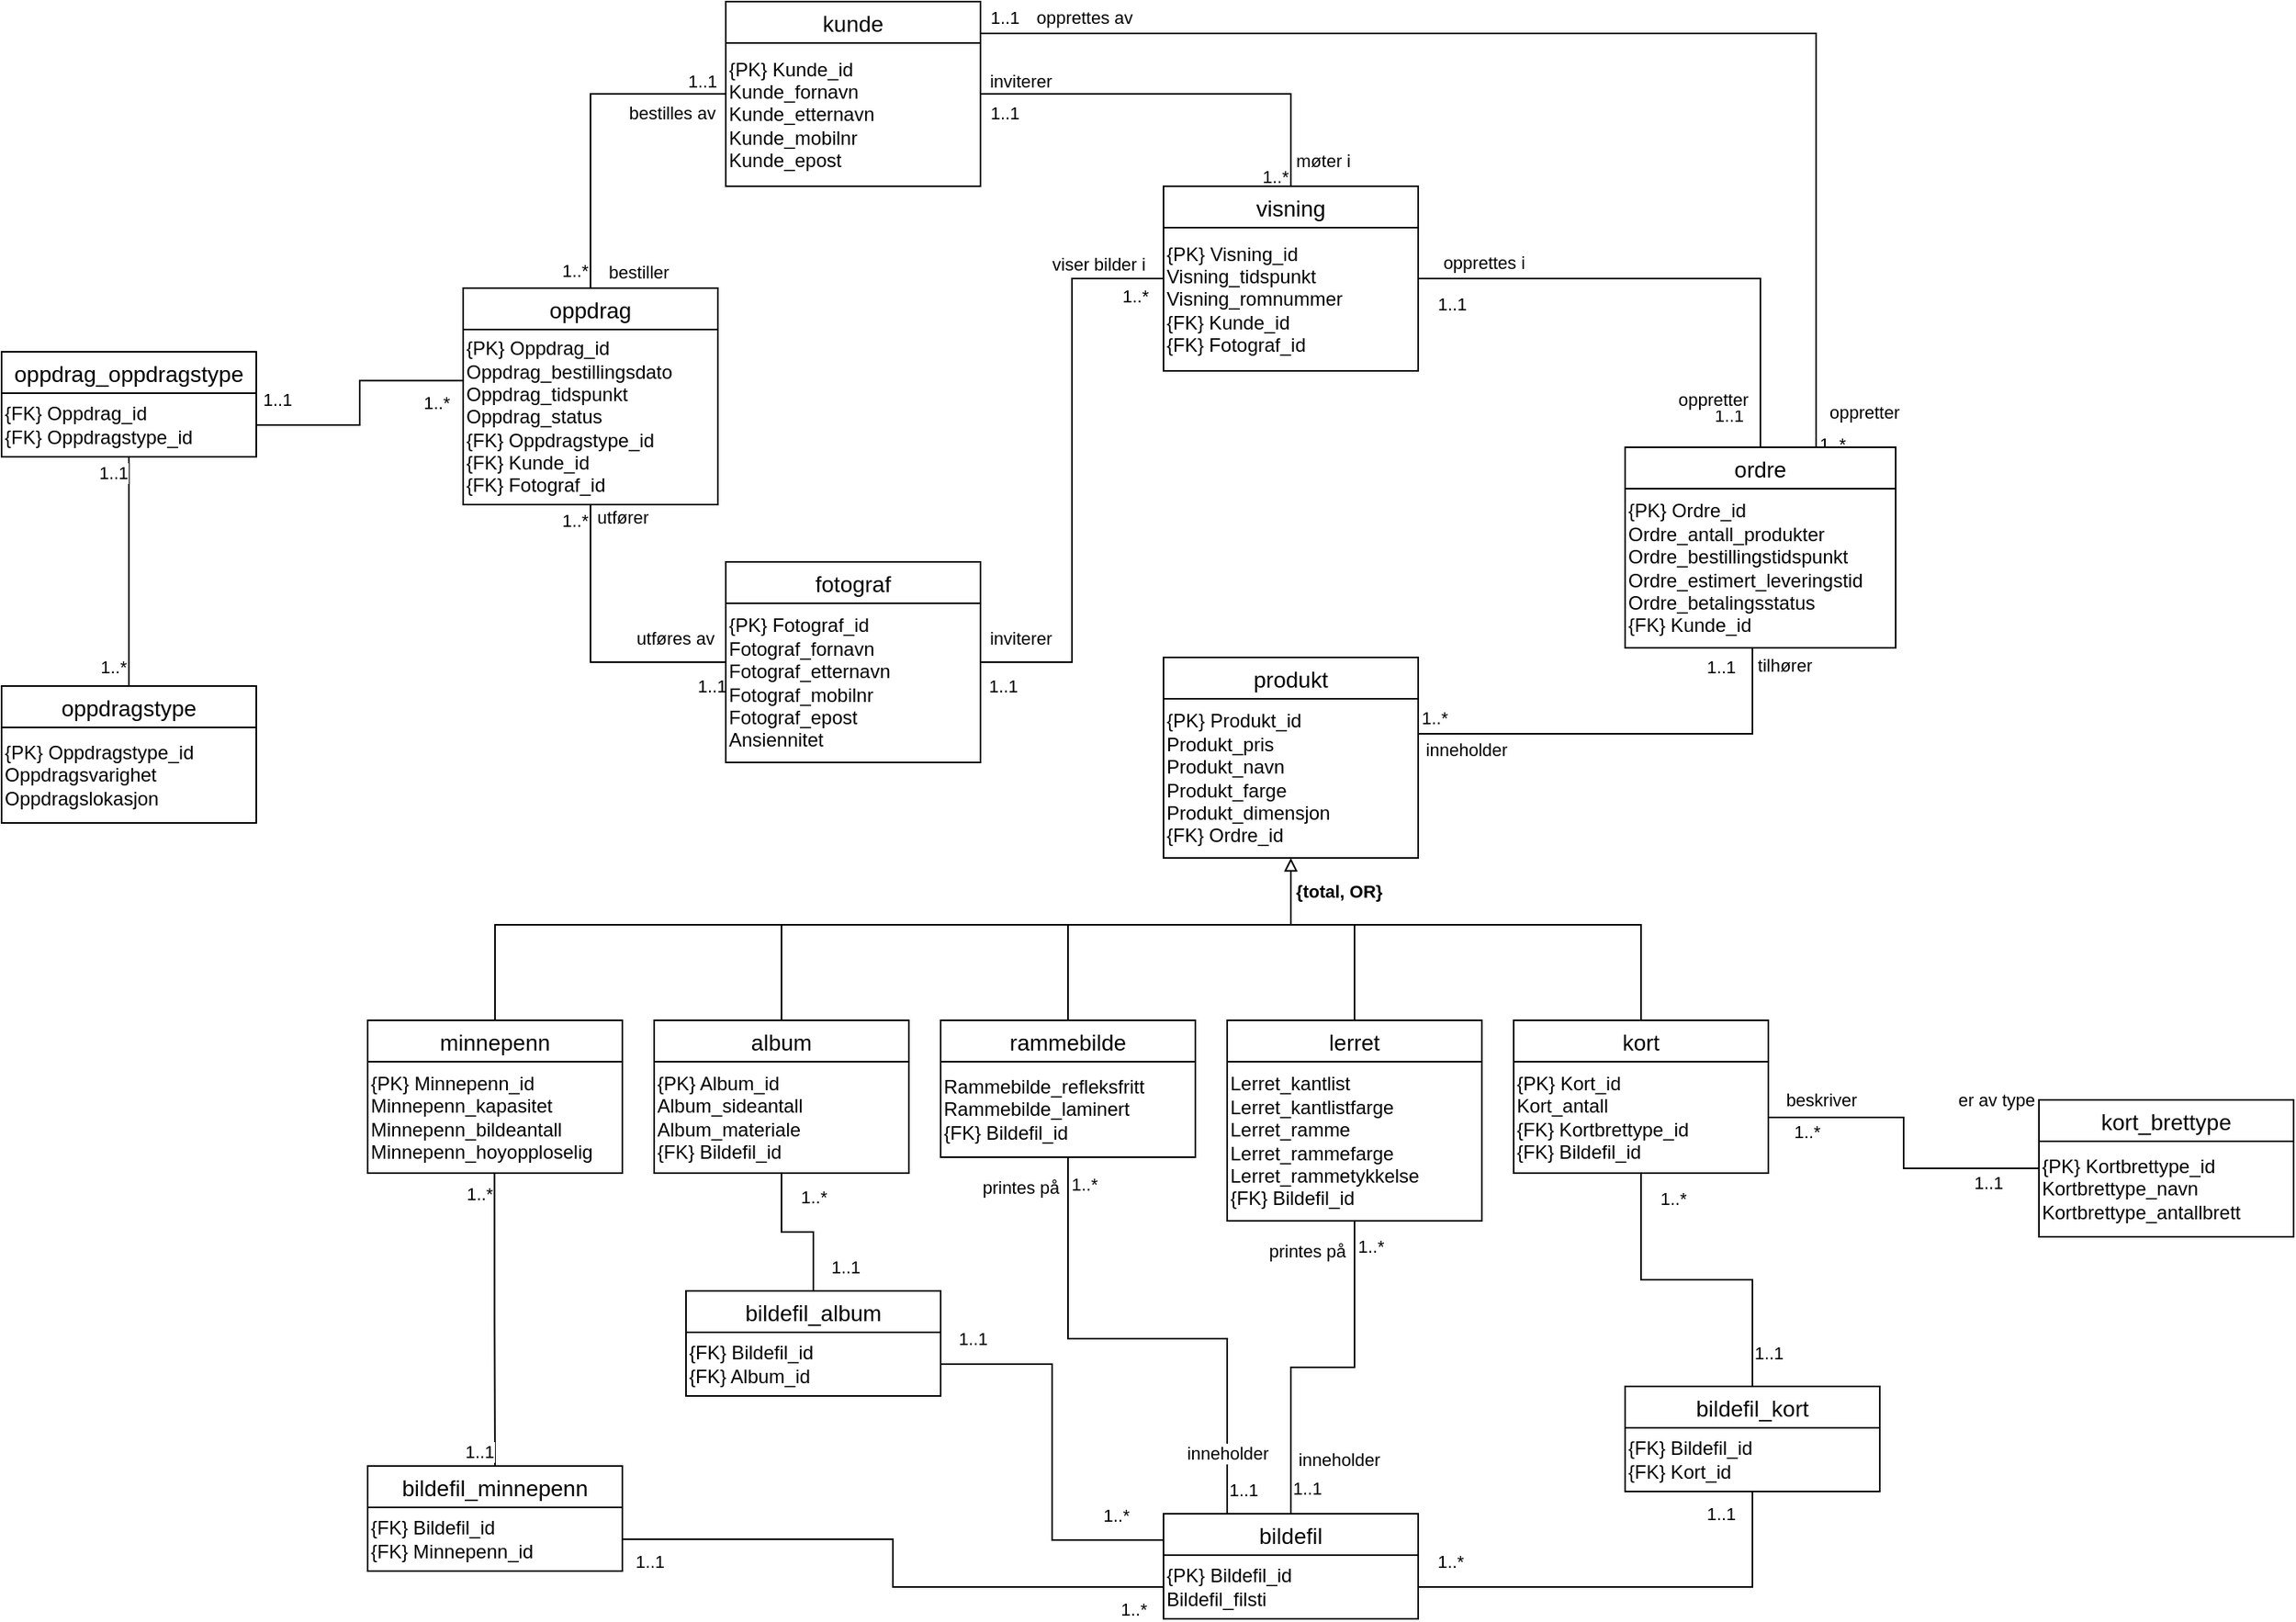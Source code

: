 <mxfile version="22.0.3" type="device">
  <diagram id="R2lEEEUBdFMjLlhIrx00" name="Page-1">
    <mxGraphModel dx="1252" dy="874" grid="1" gridSize="10" guides="0" tooltips="1" connect="1" arrows="1" fold="1" page="1" pageScale="1" pageWidth="1920" pageHeight="1200" math="0" shadow="0" extFonts="Permanent Marker^https://fonts.googleapis.com/css?family=Permanent+Marker">
      <root>
        <mxCell id="0" />
        <mxCell id="1" parent="0" />
        <mxCell id="fbK6rbLgDFPQOUXZnONO-10" style="edgeStyle=orthogonalEdgeStyle;rounded=0;orthogonalLoop=1;jettySize=auto;html=1;entryX=0.5;entryY=0;entryDx=0;entryDy=0;endArrow=none;endFill=0;" edge="1" parent="1" source="fbK6rbLgDFPQOUXZnONO-1" target="fbK6rbLgDFPQOUXZnONO-7">
          <mxGeometry relative="1" as="geometry" />
        </mxCell>
        <mxCell id="fbK6rbLgDFPQOUXZnONO-152" value="1..*" style="edgeLabel;html=1;align=center;verticalAlign=middle;resizable=0;points=[];" vertex="1" connectable="0" parent="fbK6rbLgDFPQOUXZnONO-10">
          <mxGeometry x="0.893" relative="1" as="geometry">
            <mxPoint x="-10" as="offset" />
          </mxGeometry>
        </mxCell>
        <mxCell id="fbK6rbLgDFPQOUXZnONO-153" value="bestiller" style="edgeLabel;html=1;align=center;verticalAlign=middle;resizable=0;points=[];" vertex="1" connectable="0" parent="fbK6rbLgDFPQOUXZnONO-10">
          <mxGeometry x="0.7" relative="1" as="geometry">
            <mxPoint x="30" y="21" as="offset" />
          </mxGeometry>
        </mxCell>
        <mxCell id="fbK6rbLgDFPQOUXZnONO-154" value="1..1" style="edgeLabel;html=1;align=center;verticalAlign=middle;resizable=0;points=[];" vertex="1" connectable="0" parent="fbK6rbLgDFPQOUXZnONO-10">
          <mxGeometry x="-0.856" y="-1" relative="1" as="geometry">
            <mxPoint y="-7" as="offset" />
          </mxGeometry>
        </mxCell>
        <mxCell id="fbK6rbLgDFPQOUXZnONO-155" value="bestilles av" style="edgeLabel;html=1;align=center;verticalAlign=middle;resizable=0;points=[];" vertex="1" connectable="0" parent="fbK6rbLgDFPQOUXZnONO-10">
          <mxGeometry x="-0.735" y="3" relative="1" as="geometry">
            <mxPoint x="-7" y="9" as="offset" />
          </mxGeometry>
        </mxCell>
        <mxCell id="fbK6rbLgDFPQOUXZnONO-11" style="edgeStyle=orthogonalEdgeStyle;rounded=0;orthogonalLoop=1;jettySize=auto;html=1;entryX=0.5;entryY=0;entryDx=0;entryDy=0;endArrow=none;endFill=0;" edge="1" parent="1" source="fbK6rbLgDFPQOUXZnONO-1" target="fbK6rbLgDFPQOUXZnONO-8">
          <mxGeometry relative="1" as="geometry" />
        </mxCell>
        <mxCell id="fbK6rbLgDFPQOUXZnONO-124" value="1..1" style="edgeLabel;html=1;align=center;verticalAlign=middle;resizable=0;points=[];" vertex="1" connectable="0" parent="fbK6rbLgDFPQOUXZnONO-11">
          <mxGeometry x="-0.907" y="3" relative="1" as="geometry">
            <mxPoint x="3" y="15" as="offset" />
          </mxGeometry>
        </mxCell>
        <mxCell id="fbK6rbLgDFPQOUXZnONO-125" value="1..*" style="edgeLabel;html=1;align=center;verticalAlign=middle;resizable=0;points=[];" vertex="1" connectable="0" parent="fbK6rbLgDFPQOUXZnONO-11">
          <mxGeometry x="0.865" y="3" relative="1" as="geometry">
            <mxPoint x="-13" y="11" as="offset" />
          </mxGeometry>
        </mxCell>
        <mxCell id="fbK6rbLgDFPQOUXZnONO-126" value="møter i" style="edgeLabel;html=1;align=center;verticalAlign=middle;resizable=0;points=[];" vertex="1" connectable="0" parent="fbK6rbLgDFPQOUXZnONO-11">
          <mxGeometry x="-0.868" relative="1" as="geometry">
            <mxPoint x="198" y="42" as="offset" />
          </mxGeometry>
        </mxCell>
        <mxCell id="fbK6rbLgDFPQOUXZnONO-127" value="inviterer" style="edgeLabel;html=1;align=center;verticalAlign=middle;resizable=0;points=[];" vertex="1" connectable="0" parent="fbK6rbLgDFPQOUXZnONO-11">
          <mxGeometry x="-0.881" y="2" relative="1" as="geometry">
            <mxPoint x="10" y="-6" as="offset" />
          </mxGeometry>
        </mxCell>
        <mxCell id="fbK6rbLgDFPQOUXZnONO-173" style="edgeStyle=orthogonalEdgeStyle;rounded=0;orthogonalLoop=1;jettySize=auto;html=1;entryX=0.75;entryY=0;entryDx=0;entryDy=0;endArrow=none;endFill=0;" edge="1" parent="1" source="fbK6rbLgDFPQOUXZnONO-1" target="fbK6rbLgDFPQOUXZnONO-156">
          <mxGeometry relative="1" as="geometry">
            <Array as="points">
              <mxPoint x="1140" y="20" />
            </Array>
          </mxGeometry>
        </mxCell>
        <mxCell id="fbK6rbLgDFPQOUXZnONO-174" value="1..*" style="edgeLabel;html=1;align=center;verticalAlign=middle;resizable=0;points=[];" vertex="1" connectable="0" parent="fbK6rbLgDFPQOUXZnONO-173">
          <mxGeometry x="0.96" y="2" relative="1" as="geometry">
            <mxPoint x="8" y="6" as="offset" />
          </mxGeometry>
        </mxCell>
        <mxCell id="fbK6rbLgDFPQOUXZnONO-175" value="oppretter" style="edgeLabel;html=1;align=center;verticalAlign=middle;resizable=0;points=[];" vertex="1" connectable="0" parent="fbK6rbLgDFPQOUXZnONO-173">
          <mxGeometry x="0.924" y="2" relative="1" as="geometry">
            <mxPoint x="28" as="offset" />
          </mxGeometry>
        </mxCell>
        <mxCell id="fbK6rbLgDFPQOUXZnONO-176" value="1..1" style="edgeLabel;html=1;align=center;verticalAlign=middle;resizable=0;points=[];" vertex="1" connectable="0" parent="fbK6rbLgDFPQOUXZnONO-173">
          <mxGeometry x="-0.948" y="2" relative="1" as="geometry">
            <mxPoint x="-6" y="-8" as="offset" />
          </mxGeometry>
        </mxCell>
        <mxCell id="fbK6rbLgDFPQOUXZnONO-177" value="opprettes av" style="edgeLabel;html=1;align=center;verticalAlign=middle;resizable=0;points=[];" vertex="1" connectable="0" parent="fbK6rbLgDFPQOUXZnONO-173">
          <mxGeometry x="-0.882" relative="1" as="geometry">
            <mxPoint x="18" y="-10" as="offset" />
          </mxGeometry>
        </mxCell>
        <mxCell id="fbK6rbLgDFPQOUXZnONO-1" value="kunde" style="swimlane;fontStyle=0;childLayout=stackLayout;horizontal=1;startSize=26;horizontalStack=0;resizeParent=1;resizeParentMax=0;resizeLast=0;collapsible=1;marginBottom=0;align=center;fontSize=14;" vertex="1" parent="1">
          <mxGeometry x="455" width="160" height="116" as="geometry" />
        </mxCell>
        <mxCell id="fbK6rbLgDFPQOUXZnONO-16" value="&lt;div style=&quot;&quot;&gt;&lt;span style=&quot;background-color: initial;&quot;&gt;{PK} Kunde_id&lt;/span&gt;&lt;/div&gt;&lt;div style=&quot;&quot;&gt;&lt;span style=&quot;background-color: initial;&quot;&gt;Kunde_fornavn&lt;/span&gt;&lt;/div&gt;&lt;div style=&quot;&quot;&gt;&lt;span style=&quot;background-color: initial;&quot;&gt;Kunde_etternavn&lt;/span&gt;&lt;/div&gt;&lt;div style=&quot;&quot;&gt;&lt;span style=&quot;background-color: initial;&quot;&gt;Kunde_mobilnr&lt;/span&gt;&lt;/div&gt;&lt;div style=&quot;&quot;&gt;&lt;span style=&quot;background-color: initial;&quot;&gt;Kunde_epost&lt;/span&gt;&lt;/div&gt;" style="text;html=1;align=left;verticalAlign=middle;resizable=0;points=[];autosize=1;strokeColor=none;fillColor=none;" vertex="1" parent="fbK6rbLgDFPQOUXZnONO-1">
          <mxGeometry y="26" width="160" height="90" as="geometry" />
        </mxCell>
        <mxCell id="fbK6rbLgDFPQOUXZnONO-14" style="edgeStyle=orthogonalEdgeStyle;rounded=0;orthogonalLoop=1;jettySize=auto;html=1;entryX=0.5;entryY=1;entryDx=0;entryDy=0;endArrow=none;endFill=0;" edge="1" parent="1" source="fbK6rbLgDFPQOUXZnONO-5" target="fbK6rbLgDFPQOUXZnONO-7">
          <mxGeometry relative="1" as="geometry" />
        </mxCell>
        <mxCell id="fbK6rbLgDFPQOUXZnONO-132" value="utfører" style="edgeLabel;html=1;align=center;verticalAlign=middle;resizable=0;points=[];" vertex="1" connectable="0" parent="fbK6rbLgDFPQOUXZnONO-14">
          <mxGeometry x="0.699" y="-1" relative="1" as="geometry">
            <mxPoint x="19" y="-20" as="offset" />
          </mxGeometry>
        </mxCell>
        <mxCell id="fbK6rbLgDFPQOUXZnONO-133" value="1..*" style="edgeLabel;html=1;align=center;verticalAlign=middle;resizable=0;points=[];" vertex="1" connectable="0" parent="fbK6rbLgDFPQOUXZnONO-14">
          <mxGeometry x="0.766" relative="1" as="geometry">
            <mxPoint x="-10" y="-12" as="offset" />
          </mxGeometry>
        </mxCell>
        <mxCell id="fbK6rbLgDFPQOUXZnONO-134" value="1..1" style="edgeLabel;html=1;align=center;verticalAlign=middle;resizable=0;points=[];" vertex="1" connectable="0" parent="fbK6rbLgDFPQOUXZnONO-14">
          <mxGeometry x="-0.897" y="2" relative="1" as="geometry">
            <mxPoint y="13" as="offset" />
          </mxGeometry>
        </mxCell>
        <mxCell id="fbK6rbLgDFPQOUXZnONO-135" value="utføres av" style="edgeLabel;html=1;align=center;verticalAlign=middle;resizable=0;points=[];" vertex="1" connectable="0" parent="fbK6rbLgDFPQOUXZnONO-14">
          <mxGeometry x="-0.889" relative="1" as="geometry">
            <mxPoint x="-22" y="-15" as="offset" />
          </mxGeometry>
        </mxCell>
        <mxCell id="fbK6rbLgDFPQOUXZnONO-15" style="edgeStyle=orthogonalEdgeStyle;rounded=0;orthogonalLoop=1;jettySize=auto;html=1;entryX=0;entryY=0.5;entryDx=0;entryDy=0;endArrow=none;endFill=0;" edge="1" parent="1" source="fbK6rbLgDFPQOUXZnONO-5" target="fbK6rbLgDFPQOUXZnONO-8">
          <mxGeometry relative="1" as="geometry" />
        </mxCell>
        <mxCell id="fbK6rbLgDFPQOUXZnONO-128" value="1..*" style="edgeLabel;html=1;align=center;verticalAlign=middle;resizable=0;points=[];" vertex="1" connectable="0" parent="fbK6rbLgDFPQOUXZnONO-15">
          <mxGeometry x="0.897" y="-1" relative="1" as="geometry">
            <mxPoint y="10" as="offset" />
          </mxGeometry>
        </mxCell>
        <mxCell id="fbK6rbLgDFPQOUXZnONO-129" value="1..1" style="edgeLabel;html=1;align=center;verticalAlign=middle;resizable=0;points=[];" vertex="1" connectable="0" parent="fbK6rbLgDFPQOUXZnONO-15">
          <mxGeometry x="-0.923" y="2" relative="1" as="geometry">
            <mxPoint y="17" as="offset" />
          </mxGeometry>
        </mxCell>
        <mxCell id="fbK6rbLgDFPQOUXZnONO-130" value="inviterer" style="edgeLabel;html=1;align=center;verticalAlign=middle;resizable=0;points=[];" vertex="1" connectable="0" parent="fbK6rbLgDFPQOUXZnONO-15">
          <mxGeometry x="-0.914" y="-1" relative="1" as="geometry">
            <mxPoint x="9" y="-16" as="offset" />
          </mxGeometry>
        </mxCell>
        <mxCell id="fbK6rbLgDFPQOUXZnONO-131" value="viser bilder i" style="edgeLabel;html=1;align=center;verticalAlign=middle;resizable=0;points=[];" vertex="1" connectable="0" parent="fbK6rbLgDFPQOUXZnONO-15">
          <mxGeometry x="0.771" y="1" relative="1" as="geometry">
            <mxPoint y="-8" as="offset" />
          </mxGeometry>
        </mxCell>
        <mxCell id="fbK6rbLgDFPQOUXZnONO-5" value="fotograf" style="swimlane;fontStyle=0;childLayout=stackLayout;horizontal=1;startSize=26;horizontalStack=0;resizeParent=1;resizeParentMax=0;resizeLast=0;collapsible=1;marginBottom=0;align=center;fontSize=14;" vertex="1" parent="1">
          <mxGeometry x="455" y="352" width="160" height="126" as="geometry" />
        </mxCell>
        <mxCell id="fbK6rbLgDFPQOUXZnONO-21" value="{PK}&amp;nbsp;Fotograf_id&lt;br&gt;Fotograf_fornavn&lt;br&gt;Fotograf_etternavn&lt;br&gt;Fotograf_mobilnr&lt;br&gt;Fotograf_epost&lt;br&gt;Ansiennitet" style="text;html=1;align=left;verticalAlign=middle;resizable=0;points=[];autosize=1;strokeColor=none;fillColor=none;" vertex="1" parent="fbK6rbLgDFPQOUXZnONO-5">
          <mxGeometry y="26" width="160" height="100" as="geometry" />
        </mxCell>
        <mxCell id="fbK6rbLgDFPQOUXZnONO-6" value="produkt" style="swimlane;fontStyle=0;childLayout=stackLayout;horizontal=1;startSize=26;horizontalStack=0;resizeParent=1;resizeParentMax=0;resizeLast=0;collapsible=1;marginBottom=0;align=center;fontSize=14;" vertex="1" parent="1">
          <mxGeometry x="730" y="412" width="160" height="126" as="geometry" />
        </mxCell>
        <mxCell id="fbK6rbLgDFPQOUXZnONO-160" value="{PK}&amp;nbsp;Produkt_id&lt;br&gt;Produkt_pris&lt;br&gt;Produkt_navn&lt;br&gt;Produkt_farge&lt;br&gt;Produkt_dimensjon&lt;br&gt;{FK} Ordre_id" style="text;html=1;align=left;verticalAlign=middle;resizable=0;points=[];autosize=1;strokeColor=none;fillColor=none;" vertex="1" parent="fbK6rbLgDFPQOUXZnONO-6">
          <mxGeometry y="26" width="160" height="100" as="geometry" />
        </mxCell>
        <mxCell id="fbK6rbLgDFPQOUXZnONO-7" value="oppdrag" style="swimlane;fontStyle=0;childLayout=stackLayout;horizontal=1;startSize=26;horizontalStack=0;resizeParent=1;resizeParentMax=0;resizeLast=0;collapsible=1;marginBottom=0;align=center;fontSize=14;" vertex="1" parent="1">
          <mxGeometry x="290" y="180" width="160" height="136" as="geometry" />
        </mxCell>
        <mxCell id="fbK6rbLgDFPQOUXZnONO-20" value="{PK}&amp;nbsp;Oppdrag_id&lt;br&gt;Oppdrag_bestillingsdato&lt;br&gt;Oppdrag_tidspunkt&lt;br&gt;Oppdrag_status&lt;br&gt;{FK} Oppdragstype_id&lt;br&gt;{FK} Kunde_id&lt;br&gt;{FK} Fotograf_id" style="text;html=1;align=left;verticalAlign=middle;resizable=0;points=[];autosize=1;strokeColor=none;fillColor=none;" vertex="1" parent="fbK6rbLgDFPQOUXZnONO-7">
          <mxGeometry y="26" width="160" height="110" as="geometry" />
        </mxCell>
        <mxCell id="fbK6rbLgDFPQOUXZnONO-13" style="edgeStyle=orthogonalEdgeStyle;rounded=0;orthogonalLoop=1;jettySize=auto;html=1;entryX=0.5;entryY=0;entryDx=0;entryDy=0;endArrow=none;endFill=0;" edge="1" parent="1" source="fbK6rbLgDFPQOUXZnONO-8" target="fbK6rbLgDFPQOUXZnONO-156">
          <mxGeometry relative="1" as="geometry" />
        </mxCell>
        <mxCell id="fbK6rbLgDFPQOUXZnONO-120" value="1..1" style="edgeLabel;html=1;align=center;verticalAlign=middle;resizable=0;points=[];" vertex="1" connectable="0" parent="fbK6rbLgDFPQOUXZnONO-13">
          <mxGeometry x="0.828" y="3" relative="1" as="geometry">
            <mxPoint x="-23" y="7" as="offset" />
          </mxGeometry>
        </mxCell>
        <mxCell id="fbK6rbLgDFPQOUXZnONO-121" value="1..1" style="edgeLabel;html=1;align=center;verticalAlign=middle;resizable=0;points=[];" vertex="1" connectable="0" parent="fbK6rbLgDFPQOUXZnONO-13">
          <mxGeometry x="-0.736" y="1" relative="1" as="geometry">
            <mxPoint x="-22" y="17" as="offset" />
          </mxGeometry>
        </mxCell>
        <mxCell id="fbK6rbLgDFPQOUXZnONO-122" value="opprettes i" style="edgeLabel;html=1;align=center;verticalAlign=middle;resizable=0;points=[];" vertex="1" connectable="0" parent="fbK6rbLgDFPQOUXZnONO-13">
          <mxGeometry x="-0.728" relative="1" as="geometry">
            <mxPoint x="-3" y="-10" as="offset" />
          </mxGeometry>
        </mxCell>
        <mxCell id="fbK6rbLgDFPQOUXZnONO-123" value="oppretter" style="edgeLabel;html=1;align=center;verticalAlign=middle;resizable=0;points=[];" vertex="1" connectable="0" parent="fbK6rbLgDFPQOUXZnONO-13">
          <mxGeometry x="0.717" relative="1" as="geometry">
            <mxPoint x="-30" y="15" as="offset" />
          </mxGeometry>
        </mxCell>
        <mxCell id="fbK6rbLgDFPQOUXZnONO-8" value="visning" style="swimlane;fontStyle=0;childLayout=stackLayout;horizontal=1;startSize=26;horizontalStack=0;resizeParent=1;resizeParentMax=0;resizeLast=0;collapsible=1;marginBottom=0;align=center;fontSize=14;" vertex="1" parent="1">
          <mxGeometry x="730" y="116" width="160" height="116" as="geometry" />
        </mxCell>
        <mxCell id="fbK6rbLgDFPQOUXZnONO-26" value="{PK} Visning_id&lt;br&gt;Visning_tidspunkt&lt;br&gt;Visning_romnummer&lt;br&gt;{FK} Kunde_id&lt;br&gt;{FK} Fotograf_id" style="text;html=1;align=left;verticalAlign=middle;resizable=0;points=[];autosize=1;strokeColor=none;fillColor=none;" vertex="1" parent="fbK6rbLgDFPQOUXZnONO-8">
          <mxGeometry y="26" width="160" height="90" as="geometry" />
        </mxCell>
        <mxCell id="fbK6rbLgDFPQOUXZnONO-23" value="oppdragstype" style="swimlane;fontStyle=0;childLayout=stackLayout;horizontal=1;startSize=26;horizontalStack=0;resizeParent=1;resizeParentMax=0;resizeLast=0;collapsible=1;marginBottom=0;align=center;fontSize=14;" vertex="1" parent="1">
          <mxGeometry y="430" width="160" height="86" as="geometry" />
        </mxCell>
        <mxCell id="fbK6rbLgDFPQOUXZnONO-24" value="{PK}&amp;nbsp;Oppdragstype_id&lt;br&gt;Oppdragsvarighet&lt;br&gt;Oppdragslokasjon" style="text;html=1;align=left;verticalAlign=middle;resizable=0;points=[];autosize=1;strokeColor=none;fillColor=none;" vertex="1" parent="fbK6rbLgDFPQOUXZnONO-23">
          <mxGeometry y="26" width="160" height="60" as="geometry" />
        </mxCell>
        <mxCell id="fbK6rbLgDFPQOUXZnONO-38" value="kort_brettype" style="swimlane;fontStyle=0;childLayout=stackLayout;horizontal=1;startSize=26;horizontalStack=0;resizeParent=1;resizeParentMax=0;resizeLast=0;collapsible=1;marginBottom=0;align=center;fontSize=14;" vertex="1" parent="1">
          <mxGeometry x="1280" y="690" width="160" height="86" as="geometry" />
        </mxCell>
        <mxCell id="fbK6rbLgDFPQOUXZnONO-39" value="{PK}&amp;nbsp;Kortbrettype_id&lt;br&gt;Kortbrettype_navn&lt;br&gt;Kortbrettype_antallbrett" style="text;html=1;align=left;verticalAlign=middle;resizable=0;points=[];autosize=1;strokeColor=none;fillColor=none;" vertex="1" parent="fbK6rbLgDFPQOUXZnONO-38">
          <mxGeometry y="26" width="160" height="60" as="geometry" />
        </mxCell>
        <mxCell id="fbK6rbLgDFPQOUXZnONO-80" style="edgeStyle=orthogonalEdgeStyle;rounded=0;orthogonalLoop=1;jettySize=auto;html=1;exitX=0.5;exitY=0;exitDx=0;exitDy=0;endArrow=block;endFill=0;entryX=0.5;entryY=1;entryDx=0;entryDy=0;" edge="1" parent="1" source="fbK6rbLgDFPQOUXZnONO-53" target="fbK6rbLgDFPQOUXZnONO-6">
          <mxGeometry relative="1" as="geometry">
            <mxPoint x="810" y="540" as="targetPoint" />
            <Array as="points">
              <mxPoint x="1030" y="580" />
              <mxPoint x="810" y="580" />
            </Array>
          </mxGeometry>
        </mxCell>
        <mxCell id="fbK6rbLgDFPQOUXZnONO-53" value="kort" style="swimlane;fontStyle=0;childLayout=stackLayout;horizontal=1;startSize=26;horizontalStack=0;resizeParent=1;resizeParentMax=0;resizeLast=0;collapsible=1;marginBottom=0;align=center;fontSize=14;" vertex="1" parent="1">
          <mxGeometry x="950" y="640" width="160" height="96" as="geometry" />
        </mxCell>
        <mxCell id="fbK6rbLgDFPQOUXZnONO-54" value="{PK} Kort_id&lt;br&gt;Kort_antall&lt;br&gt;{FK} Kortbrettype_id&lt;br&gt;{FK} Bildefil_id" style="text;html=1;align=left;verticalAlign=middle;resizable=0;points=[];autosize=1;strokeColor=none;fillColor=none;" vertex="1" parent="fbK6rbLgDFPQOUXZnONO-53">
          <mxGeometry y="26" width="160" height="70" as="geometry" />
        </mxCell>
        <mxCell id="fbK6rbLgDFPQOUXZnONO-55" value="lerret" style="swimlane;fontStyle=0;childLayout=stackLayout;horizontal=1;startSize=26;horizontalStack=0;resizeParent=1;resizeParentMax=0;resizeLast=0;collapsible=1;marginBottom=0;align=center;fontSize=14;" vertex="1" parent="1">
          <mxGeometry x="770" y="640" width="160" height="126" as="geometry" />
        </mxCell>
        <mxCell id="fbK6rbLgDFPQOUXZnONO-56" value="Lerret_kantlist&lt;br&gt;Lerret_kantlistfarge&lt;br&gt;Lerret_ramme&lt;br&gt;Lerret_rammefarge&lt;br&gt;Lerret_rammetykkelse&lt;br&gt;{FK} Bildefil_id" style="text;html=1;align=left;verticalAlign=middle;resizable=0;points=[];autosize=1;strokeColor=none;fillColor=none;" vertex="1" parent="fbK6rbLgDFPQOUXZnONO-55">
          <mxGeometry y="26" width="160" height="100" as="geometry" />
        </mxCell>
        <mxCell id="fbK6rbLgDFPQOUXZnONO-57" value="rammebilde" style="swimlane;fontStyle=0;childLayout=stackLayout;horizontal=1;startSize=26;horizontalStack=0;resizeParent=1;resizeParentMax=0;resizeLast=0;collapsible=1;marginBottom=0;align=center;fontSize=14;" vertex="1" parent="1">
          <mxGeometry x="590" y="640" width="160" height="86" as="geometry" />
        </mxCell>
        <mxCell id="fbK6rbLgDFPQOUXZnONO-58" value="Rammebilde_refleksfritt&lt;br&gt;Rammebilde_laminert&lt;br&gt;{FK} Bildefil_id" style="text;html=1;align=left;verticalAlign=middle;resizable=0;points=[];autosize=1;strokeColor=none;fillColor=none;" vertex="1" parent="fbK6rbLgDFPQOUXZnONO-57">
          <mxGeometry y="26" width="160" height="60" as="geometry" />
        </mxCell>
        <mxCell id="fbK6rbLgDFPQOUXZnONO-59" value="album" style="swimlane;fontStyle=0;childLayout=stackLayout;horizontal=1;startSize=26;horizontalStack=0;resizeParent=1;resizeParentMax=0;resizeLast=0;collapsible=1;marginBottom=0;align=center;fontSize=14;" vertex="1" parent="1">
          <mxGeometry x="410" y="640" width="160" height="96" as="geometry" />
        </mxCell>
        <mxCell id="fbK6rbLgDFPQOUXZnONO-60" value="{PK} Album_id&lt;br&gt;Album_sideantall&lt;br&gt;Album_materiale&lt;br&gt;{FK} Bildefil_id" style="text;html=1;align=left;verticalAlign=middle;resizable=0;points=[];autosize=1;strokeColor=none;fillColor=none;" vertex="1" parent="fbK6rbLgDFPQOUXZnONO-59">
          <mxGeometry y="26" width="160" height="70" as="geometry" />
        </mxCell>
        <mxCell id="fbK6rbLgDFPQOUXZnONO-63" value="minnepenn" style="swimlane;fontStyle=0;childLayout=stackLayout;horizontal=1;startSize=26;horizontalStack=0;resizeParent=1;resizeParentMax=0;resizeLast=0;collapsible=1;marginBottom=0;align=center;fontSize=14;" vertex="1" parent="1">
          <mxGeometry x="230" y="640" width="160" height="96" as="geometry" />
        </mxCell>
        <mxCell id="fbK6rbLgDFPQOUXZnONO-64" value="{PK} Minnepenn_id&lt;br&gt;Minnepenn_kapasitet&lt;br&gt;Minnepenn_bildeantall&lt;br&gt;Minnepenn_hoyopploselig" style="text;html=1;align=left;verticalAlign=middle;resizable=0;points=[];autosize=1;strokeColor=none;fillColor=none;" vertex="1" parent="fbK6rbLgDFPQOUXZnONO-63">
          <mxGeometry y="26" width="160" height="70" as="geometry" />
        </mxCell>
        <mxCell id="fbK6rbLgDFPQOUXZnONO-75" style="edgeStyle=orthogonalEdgeStyle;rounded=0;orthogonalLoop=1;jettySize=auto;html=1;entryX=0.5;entryY=0;entryDx=0;entryDy=0;endArrow=none;endFill=0;" edge="1" parent="1" target="fbK6rbLgDFPQOUXZnONO-55">
          <mxGeometry relative="1" as="geometry">
            <mxPoint x="810" y="550" as="sourcePoint" />
            <Array as="points">
              <mxPoint x="810" y="580" />
              <mxPoint x="850" y="580" />
            </Array>
          </mxGeometry>
        </mxCell>
        <mxCell id="fbK6rbLgDFPQOUXZnONO-76" style="edgeStyle=orthogonalEdgeStyle;rounded=0;orthogonalLoop=1;jettySize=auto;html=1;endArrow=none;endFill=0;" edge="1" parent="1">
          <mxGeometry relative="1" as="geometry">
            <mxPoint x="810" y="550" as="sourcePoint" />
            <mxPoint x="670" y="640" as="targetPoint" />
            <Array as="points">
              <mxPoint x="810" y="580" />
              <mxPoint x="670" y="580" />
            </Array>
          </mxGeometry>
        </mxCell>
        <mxCell id="fbK6rbLgDFPQOUXZnONO-81" style="edgeStyle=orthogonalEdgeStyle;rounded=0;orthogonalLoop=1;jettySize=auto;html=1;exitX=0.5;exitY=0;exitDx=0;exitDy=0;endArrow=none;endFill=0;" edge="1" parent="1" source="fbK6rbLgDFPQOUXZnONO-59">
          <mxGeometry relative="1" as="geometry">
            <mxPoint x="810" y="550" as="targetPoint" />
            <Array as="points">
              <mxPoint x="490" y="580" />
              <mxPoint x="810" y="580" />
            </Array>
          </mxGeometry>
        </mxCell>
        <mxCell id="fbK6rbLgDFPQOUXZnONO-83" style="edgeStyle=orthogonalEdgeStyle;rounded=0;orthogonalLoop=1;jettySize=auto;html=1;entryX=0.5;entryY=0;entryDx=0;entryDy=0;endArrow=none;endFill=0;" edge="1" parent="1" target="fbK6rbLgDFPQOUXZnONO-63">
          <mxGeometry relative="1" as="geometry">
            <mxPoint x="810" y="550" as="sourcePoint" />
            <mxPoint x="390" y="680" as="targetPoint" />
            <Array as="points">
              <mxPoint x="810" y="580" />
              <mxPoint x="310" y="580" />
            </Array>
          </mxGeometry>
        </mxCell>
        <mxCell id="fbK6rbLgDFPQOUXZnONO-84" value="&lt;b&gt;{total, OR}&lt;/b&gt;" style="edgeLabel;html=1;align=center;verticalAlign=middle;resizable=0;points=[];" vertex="1" connectable="0" parent="fbK6rbLgDFPQOUXZnONO-83">
          <mxGeometry x="-0.918" y="1" relative="1" as="geometry">
            <mxPoint x="29" y="-15" as="offset" />
          </mxGeometry>
        </mxCell>
        <mxCell id="fbK6rbLgDFPQOUXZnONO-85" value="bildefil" style="swimlane;fontStyle=0;childLayout=stackLayout;horizontal=1;startSize=26;horizontalStack=0;resizeParent=1;resizeParentMax=0;resizeLast=0;collapsible=1;marginBottom=0;align=center;fontSize=14;" vertex="1" parent="1">
          <mxGeometry x="730" y="950" width="160" height="66" as="geometry" />
        </mxCell>
        <mxCell id="fbK6rbLgDFPQOUXZnONO-86" value="{PK} Bildefil_id&lt;br&gt;Bildefil_filsti" style="text;html=1;align=left;verticalAlign=middle;resizable=0;points=[];autosize=1;strokeColor=none;fillColor=none;" vertex="1" parent="fbK6rbLgDFPQOUXZnONO-85">
          <mxGeometry y="26" width="160" height="40" as="geometry" />
        </mxCell>
        <mxCell id="fbK6rbLgDFPQOUXZnONO-96" style="edgeStyle=orthogonalEdgeStyle;rounded=0;orthogonalLoop=1;jettySize=auto;html=1;entryX=0.25;entryY=0;entryDx=0;entryDy=0;endArrow=none;endFill=0;" edge="1" parent="1" source="fbK6rbLgDFPQOUXZnONO-58" target="fbK6rbLgDFPQOUXZnONO-85">
          <mxGeometry relative="1" as="geometry">
            <Array as="points">
              <mxPoint x="670" y="840" />
              <mxPoint x="770" y="840" />
            </Array>
          </mxGeometry>
        </mxCell>
        <mxCell id="fbK6rbLgDFPQOUXZnONO-97" value="1..1" style="edgeLabel;html=1;align=center;verticalAlign=middle;resizable=0;points=[];" vertex="1" connectable="0" parent="fbK6rbLgDFPQOUXZnONO-96">
          <mxGeometry x="0.906" y="2" relative="1" as="geometry">
            <mxPoint x="8" as="offset" />
          </mxGeometry>
        </mxCell>
        <mxCell id="fbK6rbLgDFPQOUXZnONO-98" value="1..*" style="edgeLabel;html=1;align=center;verticalAlign=middle;resizable=0;points=[];" vertex="1" connectable="0" parent="fbK6rbLgDFPQOUXZnONO-96">
          <mxGeometry x="-0.88" y="2" relative="1" as="geometry">
            <mxPoint x="8" y="-3" as="offset" />
          </mxGeometry>
        </mxCell>
        <mxCell id="fbK6rbLgDFPQOUXZnONO-110" value="printes på" style="edgeLabel;html=1;align=center;verticalAlign=middle;resizable=0;points=[];" vertex="1" connectable="0" parent="fbK6rbLgDFPQOUXZnONO-96">
          <mxGeometry x="-0.787" y="2" relative="1" as="geometry">
            <mxPoint x="-32" y="-16" as="offset" />
          </mxGeometry>
        </mxCell>
        <mxCell id="fbK6rbLgDFPQOUXZnONO-119" value="inneholder" style="edgeLabel;html=1;align=center;verticalAlign=middle;resizable=0;points=[];" vertex="1" connectable="0" parent="fbK6rbLgDFPQOUXZnONO-96">
          <mxGeometry x="0.763" relative="1" as="geometry">
            <mxPoint as="offset" />
          </mxGeometry>
        </mxCell>
        <mxCell id="fbK6rbLgDFPQOUXZnONO-99" style="edgeStyle=orthogonalEdgeStyle;rounded=0;orthogonalLoop=1;jettySize=auto;html=1;entryX=0.5;entryY=0;entryDx=0;entryDy=0;endArrow=none;endFill=0;" edge="1" parent="1" source="fbK6rbLgDFPQOUXZnONO-56" target="fbK6rbLgDFPQOUXZnONO-85">
          <mxGeometry relative="1" as="geometry" />
        </mxCell>
        <mxCell id="fbK6rbLgDFPQOUXZnONO-100" value="1..1" style="edgeLabel;html=1;align=center;verticalAlign=middle;resizable=0;points=[];" vertex="1" connectable="0" parent="fbK6rbLgDFPQOUXZnONO-99">
          <mxGeometry x="0.855" y="1" relative="1" as="geometry">
            <mxPoint x="9" as="offset" />
          </mxGeometry>
        </mxCell>
        <mxCell id="fbK6rbLgDFPQOUXZnONO-101" value="1..*" style="edgeLabel;html=1;align=center;verticalAlign=middle;resizable=0;points=[];" vertex="1" connectable="0" parent="fbK6rbLgDFPQOUXZnONO-99">
          <mxGeometry x="-0.86" y="-1" relative="1" as="geometry">
            <mxPoint x="11" as="offset" />
          </mxGeometry>
        </mxCell>
        <mxCell id="fbK6rbLgDFPQOUXZnONO-112" value="printes på" style="edgeLabel;html=1;align=center;verticalAlign=middle;resizable=0;points=[];" vertex="1" connectable="0" parent="fbK6rbLgDFPQOUXZnONO-99">
          <mxGeometry x="-0.738" y="-2" relative="1" as="geometry">
            <mxPoint x="-28" y="-11" as="offset" />
          </mxGeometry>
        </mxCell>
        <mxCell id="fbK6rbLgDFPQOUXZnONO-118" value="inneholder" style="edgeLabel;html=1;align=center;verticalAlign=middle;resizable=0;points=[];" vertex="1" connectable="0" parent="fbK6rbLgDFPQOUXZnONO-99">
          <mxGeometry x="0.693" y="-1" relative="1" as="geometry">
            <mxPoint x="31" as="offset" />
          </mxGeometry>
        </mxCell>
        <mxCell id="fbK6rbLgDFPQOUXZnONO-102" style="edgeStyle=orthogonalEdgeStyle;rounded=0;orthogonalLoop=1;jettySize=auto;html=1;entryX=0;entryY=0.5;entryDx=0;entryDy=0;endArrow=none;endFill=0;" edge="1" parent="1" source="fbK6rbLgDFPQOUXZnONO-54" target="fbK6rbLgDFPQOUXZnONO-38">
          <mxGeometry relative="1" as="geometry" />
        </mxCell>
        <mxCell id="fbK6rbLgDFPQOUXZnONO-103" value="1..1" style="edgeLabel;html=1;align=center;verticalAlign=middle;resizable=0;points=[];" vertex="1" connectable="0" parent="fbK6rbLgDFPQOUXZnONO-102">
          <mxGeometry x="0.475" relative="1" as="geometry">
            <mxPoint x="21" y="9" as="offset" />
          </mxGeometry>
        </mxCell>
        <mxCell id="fbK6rbLgDFPQOUXZnONO-104" value="1..*" style="edgeLabel;html=1;align=center;verticalAlign=middle;resizable=0;points=[];" vertex="1" connectable="0" parent="fbK6rbLgDFPQOUXZnONO-102">
          <mxGeometry x="-0.656" relative="1" as="geometry">
            <mxPoint x="-11" y="9" as="offset" />
          </mxGeometry>
        </mxCell>
        <mxCell id="fbK6rbLgDFPQOUXZnONO-105" value="er av type" style="edgeLabel;html=1;align=center;verticalAlign=middle;resizable=0;points=[];" vertex="1" connectable="0" parent="fbK6rbLgDFPQOUXZnONO-102">
          <mxGeometry x="-0.829" y="1" relative="1" as="geometry">
            <mxPoint x="125" y="-10" as="offset" />
          </mxGeometry>
        </mxCell>
        <mxCell id="fbK6rbLgDFPQOUXZnONO-106" value="beskriver" style="edgeLabel;html=1;align=center;verticalAlign=middle;resizable=0;points=[];" vertex="1" connectable="0" parent="fbK6rbLgDFPQOUXZnONO-102">
          <mxGeometry x="-0.829" y="1" relative="1" as="geometry">
            <mxPoint x="15" y="-10" as="offset" />
          </mxGeometry>
        </mxCell>
        <mxCell id="fbK6rbLgDFPQOUXZnONO-143" value="oppdrag_oppdragstype" style="swimlane;fontStyle=0;childLayout=stackLayout;horizontal=1;startSize=26;horizontalStack=0;resizeParent=1;resizeParentMax=0;resizeLast=0;collapsible=1;marginBottom=0;align=center;fontSize=14;" vertex="1" parent="1">
          <mxGeometry y="220" width="160" height="66" as="geometry" />
        </mxCell>
        <mxCell id="fbK6rbLgDFPQOUXZnONO-144" value="{FK} Oppdrag_id&lt;br&gt;{FK} Oppdragstype_id" style="text;html=1;align=left;verticalAlign=middle;resizable=0;points=[];autosize=1;strokeColor=none;fillColor=none;" vertex="1" parent="fbK6rbLgDFPQOUXZnONO-143">
          <mxGeometry y="26" width="160" height="40" as="geometry" />
        </mxCell>
        <mxCell id="fbK6rbLgDFPQOUXZnONO-145" style="edgeStyle=orthogonalEdgeStyle;rounded=0;orthogonalLoop=1;jettySize=auto;html=1;entryX=0.5;entryY=0;entryDx=0;entryDy=0;endArrow=none;endFill=0;" edge="1" parent="1" source="fbK6rbLgDFPQOUXZnONO-144" target="fbK6rbLgDFPQOUXZnONO-23">
          <mxGeometry relative="1" as="geometry" />
        </mxCell>
        <mxCell id="fbK6rbLgDFPQOUXZnONO-148" value="1..*" style="edgeLabel;html=1;align=center;verticalAlign=middle;resizable=0;points=[];" vertex="1" connectable="0" parent="fbK6rbLgDFPQOUXZnONO-145">
          <mxGeometry x="0.825" y="-1" relative="1" as="geometry">
            <mxPoint x="-9" as="offset" />
          </mxGeometry>
        </mxCell>
        <mxCell id="fbK6rbLgDFPQOUXZnONO-149" value="1..1" style="edgeLabel;html=1;align=center;verticalAlign=middle;resizable=0;points=[];" vertex="1" connectable="0" parent="fbK6rbLgDFPQOUXZnONO-145">
          <mxGeometry x="-0.787" y="-2" relative="1" as="geometry">
            <mxPoint x="-8" y="-6" as="offset" />
          </mxGeometry>
        </mxCell>
        <mxCell id="fbK6rbLgDFPQOUXZnONO-146" style="edgeStyle=orthogonalEdgeStyle;rounded=0;orthogonalLoop=1;jettySize=auto;html=1;entryX=0.001;entryY=0.292;entryDx=0;entryDy=0;entryPerimeter=0;endArrow=none;endFill=0;" edge="1" parent="1" source="fbK6rbLgDFPQOUXZnONO-144" target="fbK6rbLgDFPQOUXZnONO-20">
          <mxGeometry relative="1" as="geometry" />
        </mxCell>
        <mxCell id="fbK6rbLgDFPQOUXZnONO-150" value="1..1" style="edgeLabel;html=1;align=center;verticalAlign=middle;resizable=0;points=[];" vertex="1" connectable="0" parent="fbK6rbLgDFPQOUXZnONO-146">
          <mxGeometry x="-0.782" relative="1" as="geometry">
            <mxPoint x="-4" y="-16" as="offset" />
          </mxGeometry>
        </mxCell>
        <mxCell id="fbK6rbLgDFPQOUXZnONO-151" value="1..*" style="edgeLabel;html=1;align=center;verticalAlign=middle;resizable=0;points=[];" vertex="1" connectable="0" parent="fbK6rbLgDFPQOUXZnONO-146">
          <mxGeometry x="0.782" y="1" relative="1" as="geometry">
            <mxPoint y="15" as="offset" />
          </mxGeometry>
        </mxCell>
        <mxCell id="fbK6rbLgDFPQOUXZnONO-156" value="ordre" style="swimlane;fontStyle=0;childLayout=stackLayout;horizontal=1;startSize=26;horizontalStack=0;resizeParent=1;resizeParentMax=0;resizeLast=0;collapsible=1;marginBottom=0;align=center;fontSize=14;" vertex="1" parent="1">
          <mxGeometry x="1020" y="280" width="170" height="126" as="geometry" />
        </mxCell>
        <mxCell id="fbK6rbLgDFPQOUXZnONO-157" value="{PK} Ordre_id&lt;br&gt;Ordre_antall_produkter&lt;br&gt;Ordre_bestillingstidspunkt&lt;br&gt;Ordre_estimert_leveringstid&lt;br&gt;Ordre_betalingsstatus&lt;br&gt;{FK} Kunde_id" style="text;html=1;align=left;verticalAlign=middle;resizable=0;points=[];autosize=1;strokeColor=none;fillColor=none;" vertex="1" parent="fbK6rbLgDFPQOUXZnONO-156">
          <mxGeometry y="26" width="170" height="100" as="geometry" />
        </mxCell>
        <mxCell id="fbK6rbLgDFPQOUXZnONO-159" style="edgeStyle=orthogonalEdgeStyle;rounded=0;orthogonalLoop=1;jettySize=auto;html=1;entryX=1;entryY=0.5;entryDx=0;entryDy=0;endArrow=none;endFill=0;" edge="1" parent="1" source="fbK6rbLgDFPQOUXZnONO-157" target="fbK6rbLgDFPQOUXZnONO-6">
          <mxGeometry relative="1" as="geometry">
            <Array as="points">
              <mxPoint x="1100" y="460" />
            </Array>
          </mxGeometry>
        </mxCell>
        <mxCell id="fbK6rbLgDFPQOUXZnONO-161" value="1..*" style="edgeLabel;html=1;align=center;verticalAlign=middle;resizable=0;points=[];" vertex="1" connectable="0" parent="fbK6rbLgDFPQOUXZnONO-159">
          <mxGeometry x="0.728" relative="1" as="geometry">
            <mxPoint x="-13" y="-10" as="offset" />
          </mxGeometry>
        </mxCell>
        <mxCell id="fbK6rbLgDFPQOUXZnONO-162" value="inneholder" style="edgeLabel;html=1;align=center;verticalAlign=middle;resizable=0;points=[];" vertex="1" connectable="0" parent="fbK6rbLgDFPQOUXZnONO-159">
          <mxGeometry x="0.708" relative="1" as="geometry">
            <mxPoint x="4" y="10" as="offset" />
          </mxGeometry>
        </mxCell>
        <mxCell id="fbK6rbLgDFPQOUXZnONO-163" value="1..1" style="edgeLabel;html=1;align=center;verticalAlign=middle;resizable=0;points=[];" vertex="1" connectable="0" parent="fbK6rbLgDFPQOUXZnONO-159">
          <mxGeometry x="-0.887" y="-3" relative="1" as="geometry">
            <mxPoint x="-17" y="-4" as="offset" />
          </mxGeometry>
        </mxCell>
        <mxCell id="fbK6rbLgDFPQOUXZnONO-164" value="tilhører" style="edgeLabel;html=1;align=center;verticalAlign=middle;resizable=0;points=[];" vertex="1" connectable="0" parent="fbK6rbLgDFPQOUXZnONO-159">
          <mxGeometry x="-0.828" y="-3" relative="1" as="geometry">
            <mxPoint x="23" y="-13" as="offset" />
          </mxGeometry>
        </mxCell>
        <mxCell id="fbK6rbLgDFPQOUXZnONO-165" value="bildefil_minnepenn" style="swimlane;fontStyle=0;childLayout=stackLayout;horizontal=1;startSize=26;horizontalStack=0;resizeParent=1;resizeParentMax=0;resizeLast=0;collapsible=1;marginBottom=0;align=center;fontSize=14;" vertex="1" parent="1">
          <mxGeometry x="230" y="920" width="160" height="66" as="geometry" />
        </mxCell>
        <mxCell id="fbK6rbLgDFPQOUXZnONO-166" value="{FK} Bildefil_id&lt;br&gt;{FK} Minnepenn_id" style="text;html=1;align=left;verticalAlign=middle;resizable=0;points=[];autosize=1;strokeColor=none;fillColor=none;" vertex="1" parent="fbK6rbLgDFPQOUXZnONO-165">
          <mxGeometry y="26" width="160" height="40" as="geometry" />
        </mxCell>
        <mxCell id="fbK6rbLgDFPQOUXZnONO-168" value="1..*" style="edgeStyle=orthogonalEdgeStyle;rounded=0;orthogonalLoop=1;jettySize=auto;html=1;entryX=0.5;entryY=0;entryDx=0;entryDy=0;endArrow=none;endFill=0;exitX=0.498;exitY=1.002;exitDx=0;exitDy=0;exitPerimeter=0;" edge="1" parent="1" source="fbK6rbLgDFPQOUXZnONO-64" target="fbK6rbLgDFPQOUXZnONO-165">
          <mxGeometry x="-0.861" y="-10" relative="1" as="geometry">
            <mxPoint x="310" y="740" as="sourcePoint" />
            <mxPoint as="offset" />
          </mxGeometry>
        </mxCell>
        <mxCell id="fbK6rbLgDFPQOUXZnONO-172" value="1..1" style="edgeLabel;html=1;align=center;verticalAlign=middle;resizable=0;points=[];" vertex="1" connectable="0" parent="fbK6rbLgDFPQOUXZnONO-168">
          <mxGeometry x="0.849" y="2" relative="1" as="geometry">
            <mxPoint x="-12" y="4" as="offset" />
          </mxGeometry>
        </mxCell>
        <mxCell id="fbK6rbLgDFPQOUXZnONO-169" style="edgeStyle=orthogonalEdgeStyle;rounded=0;orthogonalLoop=1;jettySize=auto;html=1;endArrow=none;endFill=0;" edge="1" parent="1" source="fbK6rbLgDFPQOUXZnONO-166" target="fbK6rbLgDFPQOUXZnONO-86">
          <mxGeometry relative="1" as="geometry" />
        </mxCell>
        <mxCell id="fbK6rbLgDFPQOUXZnONO-170" value="1..1" style="edgeLabel;html=1;align=center;verticalAlign=middle;resizable=0;points=[];" vertex="1" connectable="0" parent="fbK6rbLgDFPQOUXZnONO-169">
          <mxGeometry x="-0.912" y="3" relative="1" as="geometry">
            <mxPoint y="17" as="offset" />
          </mxGeometry>
        </mxCell>
        <mxCell id="fbK6rbLgDFPQOUXZnONO-171" value="1..*" style="edgeLabel;html=1;align=center;verticalAlign=middle;resizable=0;points=[];" vertex="1" connectable="0" parent="fbK6rbLgDFPQOUXZnONO-169">
          <mxGeometry x="0.863" y="-3" relative="1" as="geometry">
            <mxPoint x="6" y="11" as="offset" />
          </mxGeometry>
        </mxCell>
        <mxCell id="fbK6rbLgDFPQOUXZnONO-192" style="edgeStyle=orthogonalEdgeStyle;rounded=0;orthogonalLoop=1;jettySize=auto;html=1;endArrow=none;endFill=0;" edge="1" parent="1" source="fbK6rbLgDFPQOUXZnONO-178" target="fbK6rbLgDFPQOUXZnONO-59">
          <mxGeometry relative="1" as="geometry" />
        </mxCell>
        <mxCell id="fbK6rbLgDFPQOUXZnONO-196" value="1..1" style="edgeLabel;html=1;align=center;verticalAlign=middle;resizable=0;points=[];" vertex="1" connectable="0" parent="fbK6rbLgDFPQOUXZnONO-192">
          <mxGeometry x="-0.665" relative="1" as="geometry">
            <mxPoint x="20" as="offset" />
          </mxGeometry>
        </mxCell>
        <mxCell id="fbK6rbLgDFPQOUXZnONO-197" value="1..*" style="edgeLabel;html=1;align=center;verticalAlign=middle;resizable=0;points=[];" vertex="1" connectable="0" parent="fbK6rbLgDFPQOUXZnONO-192">
          <mxGeometry x="0.687" y="3" relative="1" as="geometry">
            <mxPoint x="23" as="offset" />
          </mxGeometry>
        </mxCell>
        <mxCell id="fbK6rbLgDFPQOUXZnONO-178" value="bildefil_album" style="swimlane;fontStyle=0;childLayout=stackLayout;horizontal=1;startSize=26;horizontalStack=0;resizeParent=1;resizeParentMax=0;resizeLast=0;collapsible=1;marginBottom=0;align=center;fontSize=14;" vertex="1" parent="1">
          <mxGeometry x="430" y="810" width="160" height="66" as="geometry" />
        </mxCell>
        <mxCell id="fbK6rbLgDFPQOUXZnONO-179" value="{FK} Bildefil_id&lt;br&gt;{FK} Album_id" style="text;html=1;align=left;verticalAlign=middle;resizable=0;points=[];autosize=1;strokeColor=none;fillColor=none;" vertex="1" parent="fbK6rbLgDFPQOUXZnONO-178">
          <mxGeometry y="26" width="160" height="40" as="geometry" />
        </mxCell>
        <mxCell id="fbK6rbLgDFPQOUXZnONO-186" style="edgeStyle=orthogonalEdgeStyle;rounded=0;orthogonalLoop=1;jettySize=auto;html=1;endArrow=none;endFill=0;" edge="1" parent="1" source="fbK6rbLgDFPQOUXZnONO-180" target="fbK6rbLgDFPQOUXZnONO-53">
          <mxGeometry relative="1" as="geometry" />
        </mxCell>
        <mxCell id="fbK6rbLgDFPQOUXZnONO-190" value="1..*" style="edgeLabel;html=1;align=center;verticalAlign=middle;resizable=0;points=[];" vertex="1" connectable="0" parent="fbK6rbLgDFPQOUXZnONO-186">
          <mxGeometry x="0.844" y="1" relative="1" as="geometry">
            <mxPoint x="21" as="offset" />
          </mxGeometry>
        </mxCell>
        <mxCell id="fbK6rbLgDFPQOUXZnONO-191" value="1..1" style="edgeLabel;html=1;align=center;verticalAlign=middle;resizable=0;points=[];" vertex="1" connectable="0" parent="fbK6rbLgDFPQOUXZnONO-186">
          <mxGeometry x="-0.788" y="-3" relative="1" as="geometry">
            <mxPoint x="7" as="offset" />
          </mxGeometry>
        </mxCell>
        <mxCell id="fbK6rbLgDFPQOUXZnONO-180" value="bildefil_kort" style="swimlane;fontStyle=0;childLayout=stackLayout;horizontal=1;startSize=26;horizontalStack=0;resizeParent=1;resizeParentMax=0;resizeLast=0;collapsible=1;marginBottom=0;align=center;fontSize=14;" vertex="1" parent="1">
          <mxGeometry x="1020" y="870" width="160" height="66" as="geometry" />
        </mxCell>
        <mxCell id="fbK6rbLgDFPQOUXZnONO-181" value="{FK} Bildefil_id&lt;br&gt;{FK} Kort_id" style="text;html=1;align=left;verticalAlign=middle;resizable=0;points=[];autosize=1;strokeColor=none;fillColor=none;" vertex="1" parent="fbK6rbLgDFPQOUXZnONO-180">
          <mxGeometry y="26" width="160" height="40" as="geometry" />
        </mxCell>
        <mxCell id="fbK6rbLgDFPQOUXZnONO-185" style="edgeStyle=orthogonalEdgeStyle;rounded=0;orthogonalLoop=1;jettySize=auto;html=1;entryX=0.5;entryY=1;entryDx=0;entryDy=0;endArrow=none;endFill=0;" edge="1" parent="1" source="fbK6rbLgDFPQOUXZnONO-86" target="fbK6rbLgDFPQOUXZnONO-180">
          <mxGeometry relative="1" as="geometry" />
        </mxCell>
        <mxCell id="fbK6rbLgDFPQOUXZnONO-187" value="1..*" style="edgeLabel;html=1;align=center;verticalAlign=middle;resizable=0;points=[];" vertex="1" connectable="0" parent="fbK6rbLgDFPQOUXZnONO-185">
          <mxGeometry x="-0.81" y="1" relative="1" as="geometry">
            <mxPoint x="-6" y="-15" as="offset" />
          </mxGeometry>
        </mxCell>
        <mxCell id="fbK6rbLgDFPQOUXZnONO-189" value="1..1" style="edgeLabel;html=1;align=center;verticalAlign=middle;resizable=0;points=[];" vertex="1" connectable="0" parent="fbK6rbLgDFPQOUXZnONO-185">
          <mxGeometry x="0.839" relative="1" as="geometry">
            <mxPoint x="-20" y="-8" as="offset" />
          </mxGeometry>
        </mxCell>
        <mxCell id="fbK6rbLgDFPQOUXZnONO-193" style="edgeStyle=orthogonalEdgeStyle;rounded=0;orthogonalLoop=1;jettySize=auto;html=1;entryX=0;entryY=0.25;entryDx=0;entryDy=0;endArrow=none;endFill=0;" edge="1" parent="1" source="fbK6rbLgDFPQOUXZnONO-179" target="fbK6rbLgDFPQOUXZnONO-85">
          <mxGeometry relative="1" as="geometry" />
        </mxCell>
        <mxCell id="fbK6rbLgDFPQOUXZnONO-194" value="1..*" style="edgeLabel;html=1;align=center;verticalAlign=middle;resizable=0;points=[];" vertex="1" connectable="0" parent="fbK6rbLgDFPQOUXZnONO-193">
          <mxGeometry x="0.876" y="2" relative="1" as="geometry">
            <mxPoint x="-15" y="-14" as="offset" />
          </mxGeometry>
        </mxCell>
        <mxCell id="fbK6rbLgDFPQOUXZnONO-195" value="1..1" style="edgeLabel;html=1;align=center;verticalAlign=middle;resizable=0;points=[];" vertex="1" connectable="0" parent="fbK6rbLgDFPQOUXZnONO-193">
          <mxGeometry x="-0.635" y="-1" relative="1" as="geometry">
            <mxPoint x="-26" y="-17" as="offset" />
          </mxGeometry>
        </mxCell>
      </root>
    </mxGraphModel>
  </diagram>
</mxfile>
